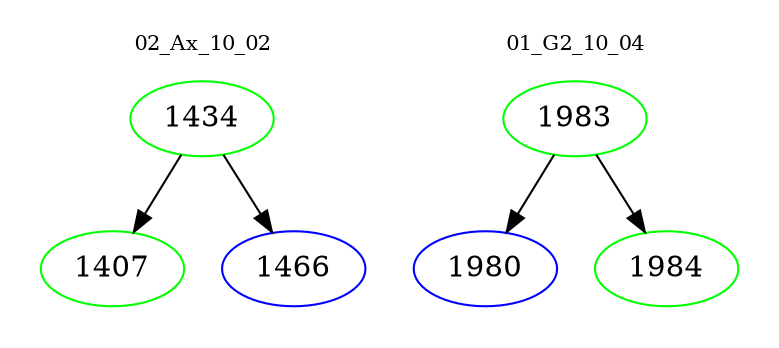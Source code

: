 digraph{
subgraph cluster_0 {
color = white
label = "02_Ax_10_02";
fontsize=10;
T0_1434 [label="1434", color="green"]
T0_1434 -> T0_1407 [color="black"]
T0_1407 [label="1407", color="green"]
T0_1434 -> T0_1466 [color="black"]
T0_1466 [label="1466", color="blue"]
}
subgraph cluster_1 {
color = white
label = "01_G2_10_04";
fontsize=10;
T1_1983 [label="1983", color="green"]
T1_1983 -> T1_1980 [color="black"]
T1_1980 [label="1980", color="blue"]
T1_1983 -> T1_1984 [color="black"]
T1_1984 [label="1984", color="green"]
}
}
